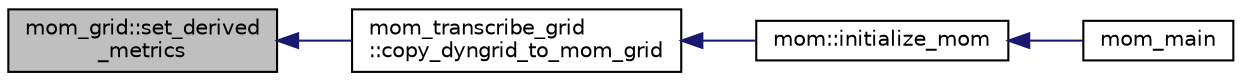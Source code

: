 digraph "mom_grid::set_derived_metrics"
{
 // INTERACTIVE_SVG=YES
  edge [fontname="Helvetica",fontsize="10",labelfontname="Helvetica",labelfontsize="10"];
  node [fontname="Helvetica",fontsize="10",shape=record];
  rankdir="LR";
  Node29 [label="mom_grid::set_derived\l_metrics",height=0.2,width=0.4,color="black", fillcolor="grey75", style="filled", fontcolor="black"];
  Node29 -> Node30 [dir="back",color="midnightblue",fontsize="10",style="solid",fontname="Helvetica"];
  Node30 [label="mom_transcribe_grid\l::copy_dyngrid_to_mom_grid",height=0.2,width=0.4,color="black", fillcolor="white", style="filled",URL="$namespacemom__transcribe__grid.html#aa794cd7c93cc632380b95fa142884288",tooltip="Copies information from a dynamic (shared) horizontal grid type into an ocean_grid_type. "];
  Node30 -> Node31 [dir="back",color="midnightblue",fontsize="10",style="solid",fontname="Helvetica"];
  Node31 [label="mom::initialize_mom",height=0.2,width=0.4,color="black", fillcolor="white", style="filled",URL="$namespacemom.html#a0be2869fef30e1e0604facfe1b41555d",tooltip="This subroutine initializes MOM. "];
  Node31 -> Node32 [dir="back",color="midnightblue",fontsize="10",style="solid",fontname="Helvetica"];
  Node32 [label="mom_main",height=0.2,width=0.4,color="black", fillcolor="white", style="filled",URL="$MOM__driver_8F90.html#a08fffeb2d8e8acbf9ed4609be6d258c6"];
}
